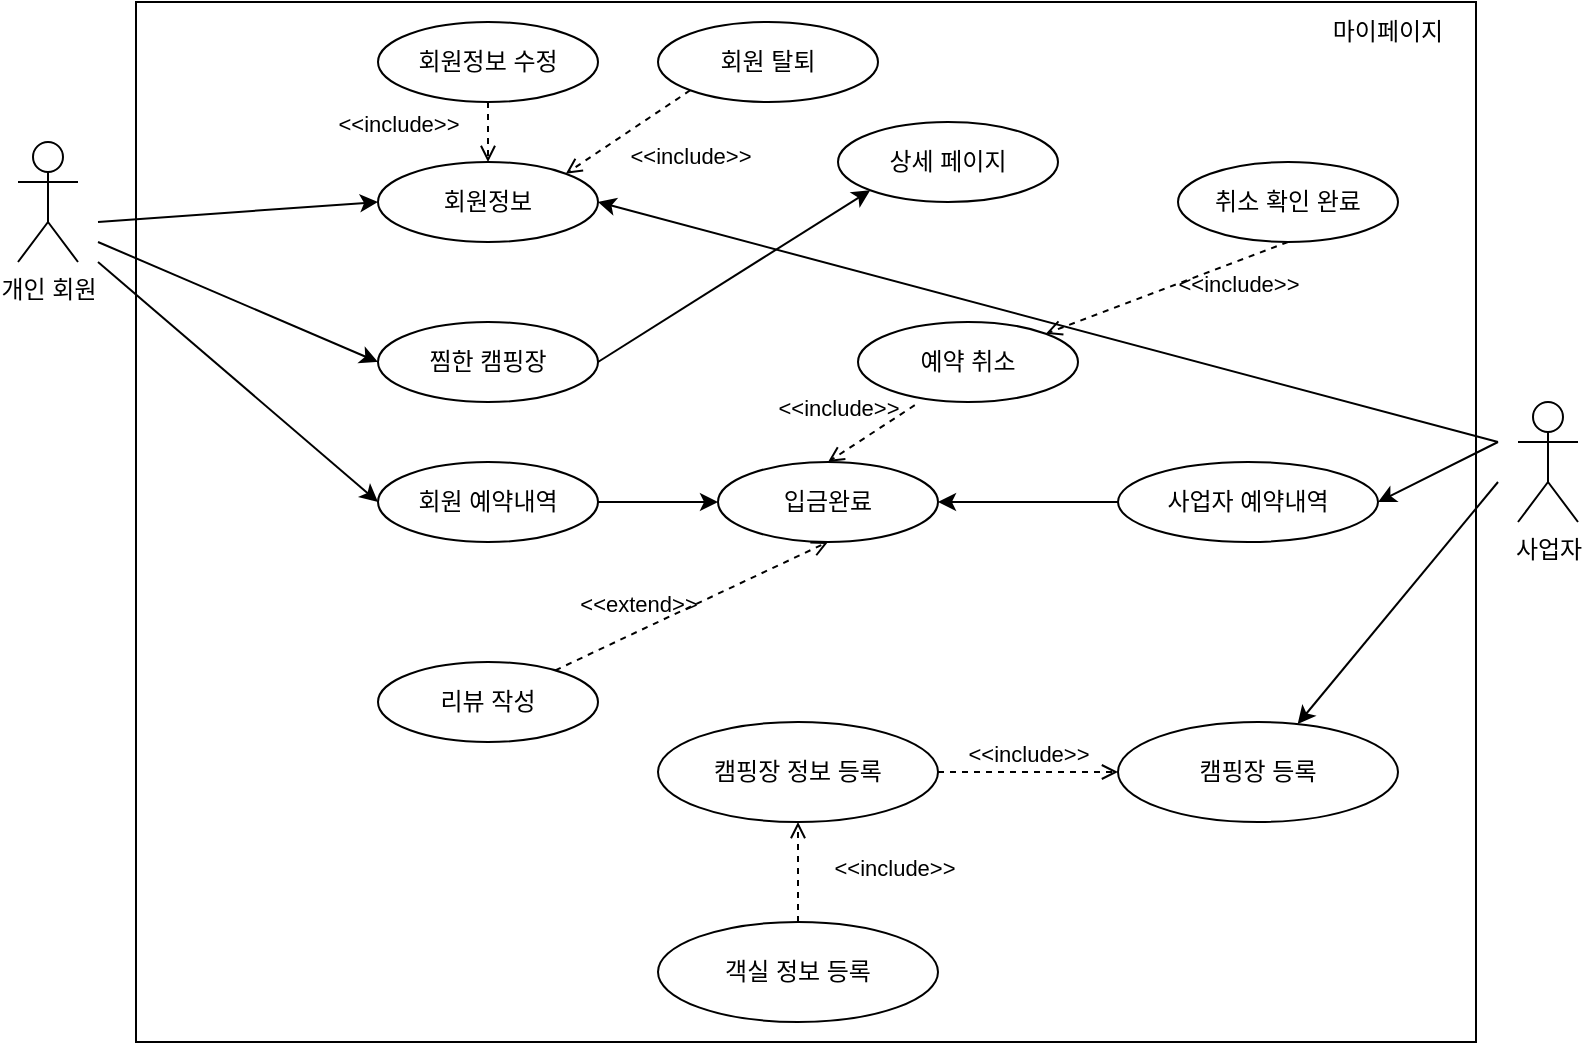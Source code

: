 <mxfile version="16.1.0" type="github">
  <diagram id="m3eDxRfNJFxnRHV4xRJ1" name="페이지-1">
    <mxGraphModel dx="1038" dy="636" grid="1" gridSize="10" guides="1" tooltips="1" connect="1" arrows="1" fold="1" page="1" pageScale="1" pageWidth="827" pageHeight="1169" math="0" shadow="0">
      <root>
        <mxCell id="0" />
        <mxCell id="1" parent="0" />
        <mxCell id="-IDIjFo8DuvuSkzWPMsA-2" value="" style="rounded=0;whiteSpace=wrap;html=1;" parent="1" vertex="1">
          <mxGeometry x="79" y="90" width="670" height="520" as="geometry" />
        </mxCell>
        <mxCell id="-IDIjFo8DuvuSkzWPMsA-3" value="&lt;font style=&quot;vertical-align: inherit&quot;&gt;&lt;font style=&quot;vertical-align: inherit&quot;&gt;개인 회원&lt;/font&gt;&lt;/font&gt;" style="shape=umlActor;verticalLabelPosition=bottom;verticalAlign=top;html=1;outlineConnect=0;" parent="1" vertex="1">
          <mxGeometry x="20" y="160" width="30" height="60" as="geometry" />
        </mxCell>
        <mxCell id="-IDIjFo8DuvuSkzWPMsA-4" value="&lt;font style=&quot;vertical-align: inherit&quot;&gt;&lt;font style=&quot;vertical-align: inherit&quot;&gt;회원정보&lt;br&gt;&lt;/font&gt;&lt;/font&gt;" style="ellipse;whiteSpace=wrap;html=1;" parent="1" vertex="1">
          <mxGeometry x="200" y="170" width="110" height="40" as="geometry" />
        </mxCell>
        <mxCell id="-IDIjFo8DuvuSkzWPMsA-5" value="&lt;font style=&quot;vertical-align: inherit&quot;&gt;&lt;font style=&quot;vertical-align: inherit&quot;&gt;&lt;font style=&quot;vertical-align: inherit&quot;&gt;&lt;font style=&quot;vertical-align: inherit&quot;&gt;회원 탈퇴&lt;/font&gt;&lt;/font&gt;&lt;br&gt;&lt;/font&gt;&lt;/font&gt;" style="ellipse;whiteSpace=wrap;html=1;" parent="1" vertex="1">
          <mxGeometry x="340" y="100" width="110" height="40" as="geometry" />
        </mxCell>
        <mxCell id="-IDIjFo8DuvuSkzWPMsA-6" value="&lt;font style=&quot;vertical-align: inherit&quot;&gt;&lt;font style=&quot;vertical-align: inherit&quot;&gt;&lt;font style=&quot;vertical-align: inherit&quot;&gt;&lt;font style=&quot;vertical-align: inherit&quot;&gt;회원정보 수정&lt;/font&gt;&lt;/font&gt;&lt;br&gt;&lt;/font&gt;&lt;/font&gt;" style="ellipse;whiteSpace=wrap;html=1;" parent="1" vertex="1">
          <mxGeometry x="200" y="100" width="110" height="40" as="geometry" />
        </mxCell>
        <mxCell id="-IDIjFo8DuvuSkzWPMsA-7" value="&lt;font style=&quot;vertical-align: inherit&quot;&gt;&lt;font style=&quot;vertical-align: inherit&quot;&gt;&lt;font style=&quot;vertical-align: inherit&quot;&gt;&lt;font style=&quot;vertical-align: inherit&quot;&gt;찜한 캠핑장&lt;/font&gt;&lt;/font&gt;&lt;br&gt;&lt;/font&gt;&lt;/font&gt;" style="ellipse;whiteSpace=wrap;html=1;" parent="1" vertex="1">
          <mxGeometry x="200" y="250" width="110" height="40" as="geometry" />
        </mxCell>
        <mxCell id="-IDIjFo8DuvuSkzWPMsA-8" value="&lt;font style=&quot;vertical-align: inherit&quot;&gt;&lt;font style=&quot;vertical-align: inherit&quot;&gt;&lt;font style=&quot;vertical-align: inherit&quot;&gt;&lt;font style=&quot;vertical-align: inherit&quot;&gt;상세 페이지&lt;/font&gt;&lt;/font&gt;&lt;br&gt;&lt;/font&gt;&lt;/font&gt;" style="ellipse;whiteSpace=wrap;html=1;" parent="1" vertex="1">
          <mxGeometry x="430" y="150" width="110" height="40" as="geometry" />
        </mxCell>
        <mxCell id="-IDIjFo8DuvuSkzWPMsA-9" value="&lt;font style=&quot;vertical-align: inherit&quot;&gt;&lt;font style=&quot;vertical-align: inherit&quot;&gt;&lt;font style=&quot;vertical-align: inherit&quot;&gt;&lt;font style=&quot;vertical-align: inherit&quot;&gt;회원 예약내역&lt;/font&gt;&lt;/font&gt;&lt;br&gt;&lt;/font&gt;&lt;/font&gt;" style="ellipse;whiteSpace=wrap;html=1;" parent="1" vertex="1">
          <mxGeometry x="200" y="320" width="110" height="40" as="geometry" />
        </mxCell>
        <mxCell id="-IDIjFo8DuvuSkzWPMsA-10" value="&lt;font style=&quot;vertical-align: inherit&quot;&gt;&lt;font style=&quot;vertical-align: inherit&quot;&gt;&lt;font style=&quot;vertical-align: inherit&quot;&gt;&lt;font style=&quot;vertical-align: inherit&quot;&gt;사업자 예약내역&lt;/font&gt;&lt;/font&gt;&lt;br&gt;&lt;/font&gt;&lt;/font&gt;" style="ellipse;whiteSpace=wrap;html=1;" parent="1" vertex="1">
          <mxGeometry x="570" y="320" width="130" height="40" as="geometry" />
        </mxCell>
        <mxCell id="-IDIjFo8DuvuSkzWPMsA-11" value="&lt;font style=&quot;vertical-align: inherit&quot;&gt;&lt;font style=&quot;vertical-align: inherit&quot;&gt;&lt;font style=&quot;vertical-align: inherit&quot;&gt;&lt;font style=&quot;vertical-align: inherit&quot;&gt;리뷰 작성&lt;/font&gt;&lt;/font&gt;&lt;br&gt;&lt;/font&gt;&lt;/font&gt;" style="ellipse;whiteSpace=wrap;html=1;" parent="1" vertex="1">
          <mxGeometry x="200" y="420" width="110" height="40" as="geometry" />
        </mxCell>
        <mxCell id="-IDIjFo8DuvuSkzWPMsA-12" value="&lt;font style=&quot;vertical-align: inherit&quot;&gt;&lt;font style=&quot;vertical-align: inherit&quot;&gt;입금완료&lt;br&gt;&lt;/font&gt;&lt;/font&gt;" style="ellipse;whiteSpace=wrap;html=1;" parent="1" vertex="1">
          <mxGeometry x="370" y="320" width="110" height="40" as="geometry" />
        </mxCell>
        <mxCell id="-IDIjFo8DuvuSkzWPMsA-13" value="&lt;font style=&quot;vertical-align: inherit&quot;&gt;&lt;font style=&quot;vertical-align: inherit&quot;&gt;&lt;font style=&quot;vertical-align: inherit&quot;&gt;&lt;font style=&quot;vertical-align: inherit&quot;&gt;취소 확인 완료&lt;/font&gt;&lt;/font&gt;&lt;br&gt;&lt;/font&gt;&lt;/font&gt;" style="ellipse;whiteSpace=wrap;html=1;" parent="1" vertex="1">
          <mxGeometry x="600" y="170" width="110" height="40" as="geometry" />
        </mxCell>
        <mxCell id="-IDIjFo8DuvuSkzWPMsA-14" value="사업자" style="shape=umlActor;verticalLabelPosition=bottom;verticalAlign=top;html=1;" parent="1" vertex="1">
          <mxGeometry x="770" y="290" width="30" height="60" as="geometry" />
        </mxCell>
        <mxCell id="-IDIjFo8DuvuSkzWPMsA-15" value="마이페이지" style="text;html=1;align=center;verticalAlign=middle;whiteSpace=wrap;rounded=0;strokeWidth=1;perimeterSpacing=1;" parent="1" vertex="1">
          <mxGeometry x="660" y="90" width="90" height="30" as="geometry" />
        </mxCell>
        <mxCell id="-IDIjFo8DuvuSkzWPMsA-16" value="캠핑장 등록" style="ellipse;whiteSpace=wrap;html=1;strokeWidth=1;" parent="1" vertex="1">
          <mxGeometry x="570" y="450" width="140" height="50" as="geometry" />
        </mxCell>
        <mxCell id="-IDIjFo8DuvuSkzWPMsA-17" value="캠핑장 정보 등록" style="ellipse;whiteSpace=wrap;html=1;strokeWidth=1;" parent="1" vertex="1">
          <mxGeometry x="340" y="450" width="140" height="50" as="geometry" />
        </mxCell>
        <mxCell id="-IDIjFo8DuvuSkzWPMsA-18" value="객실 정보 등록" style="ellipse;whiteSpace=wrap;html=1;strokeWidth=1;" parent="1" vertex="1">
          <mxGeometry x="340" y="550" width="140" height="50" as="geometry" />
        </mxCell>
        <mxCell id="-IDIjFo8DuvuSkzWPMsA-19" value="&amp;lt;&amp;lt;include&amp;gt;&amp;gt;" style="html=1;verticalAlign=bottom;labelBackgroundColor=none;endArrow=open;endFill=0;dashed=1;rounded=0;exitX=0.5;exitY=0;exitDx=0;exitDy=0;entryX=0.5;entryY=1;entryDx=0;entryDy=0;" parent="1" source="-IDIjFo8DuvuSkzWPMsA-18" target="-IDIjFo8DuvuSkzWPMsA-17" edge="1">
          <mxGeometry x="-0.253" y="-48" width="160" relative="1" as="geometry">
            <mxPoint x="550" y="550" as="sourcePoint" />
            <mxPoint x="710" y="550" as="targetPoint" />
            <mxPoint as="offset" />
          </mxGeometry>
        </mxCell>
        <mxCell id="-IDIjFo8DuvuSkzWPMsA-20" value="&amp;lt;&amp;lt;include&amp;gt;&amp;gt;" style="html=1;verticalAlign=bottom;labelBackgroundColor=none;endArrow=open;endFill=0;dashed=1;rounded=0;exitX=1;exitY=0.5;exitDx=0;exitDy=0;entryX=0;entryY=0.5;entryDx=0;entryDy=0;" parent="1" source="-IDIjFo8DuvuSkzWPMsA-17" target="-IDIjFo8DuvuSkzWPMsA-16" edge="1">
          <mxGeometry width="160" relative="1" as="geometry">
            <mxPoint x="570" y="450" as="sourcePoint" />
            <mxPoint x="570" y="470" as="targetPoint" />
          </mxGeometry>
        </mxCell>
        <mxCell id="-IDIjFo8DuvuSkzWPMsA-21" value="" style="endArrow=classic;html=1;rounded=0;entryX=1;entryY=0.5;entryDx=0;entryDy=0;" parent="1" target="-IDIjFo8DuvuSkzWPMsA-10" edge="1">
          <mxGeometry width="50" height="50" relative="1" as="geometry">
            <mxPoint x="760" y="310" as="sourcePoint" />
            <mxPoint x="670" y="420" as="targetPoint" />
          </mxGeometry>
        </mxCell>
        <mxCell id="-IDIjFo8DuvuSkzWPMsA-22" value="" style="endArrow=classic;html=1;rounded=0;" parent="1" target="-IDIjFo8DuvuSkzWPMsA-16" edge="1">
          <mxGeometry width="50" height="50" relative="1" as="geometry">
            <mxPoint x="760" y="330" as="sourcePoint" />
            <mxPoint x="670" y="420" as="targetPoint" />
          </mxGeometry>
        </mxCell>
        <mxCell id="-IDIjFo8DuvuSkzWPMsA-23" value="&amp;lt;&amp;lt;include&amp;gt;&amp;gt;" style="html=1;verticalAlign=bottom;labelBackgroundColor=none;endArrow=open;endFill=0;dashed=1;rounded=0;exitX=0.5;exitY=1;exitDx=0;exitDy=0;" parent="1" source="-IDIjFo8DuvuSkzWPMsA-6" target="-IDIjFo8DuvuSkzWPMsA-4" edge="1">
          <mxGeometry x="0.333" y="-45" width="160" relative="1" as="geometry">
            <mxPoint x="300" y="320" as="sourcePoint" />
            <mxPoint x="460" y="320" as="targetPoint" />
            <mxPoint as="offset" />
          </mxGeometry>
        </mxCell>
        <mxCell id="-IDIjFo8DuvuSkzWPMsA-24" value="&amp;lt;&amp;lt;include&amp;gt;&amp;gt;" style="html=1;verticalAlign=bottom;labelBackgroundColor=none;endArrow=open;endFill=0;dashed=1;rounded=0;exitX=0;exitY=1;exitDx=0;exitDy=0;entryX=1;entryY=0;entryDx=0;entryDy=0;" parent="1" source="-IDIjFo8DuvuSkzWPMsA-5" target="-IDIjFo8DuvuSkzWPMsA-4" edge="1">
          <mxGeometry x="-0.38" y="35" width="160" relative="1" as="geometry">
            <mxPoint x="300" y="320" as="sourcePoint" />
            <mxPoint x="460" y="320" as="targetPoint" />
            <mxPoint as="offset" />
          </mxGeometry>
        </mxCell>
        <mxCell id="-IDIjFo8DuvuSkzWPMsA-25" value="" style="endArrow=classic;html=1;rounded=0;entryX=0;entryY=0.5;entryDx=0;entryDy=0;" parent="1" target="-IDIjFo8DuvuSkzWPMsA-4" edge="1">
          <mxGeometry width="50" height="50" relative="1" as="geometry">
            <mxPoint x="60" y="200" as="sourcePoint" />
            <mxPoint x="410" y="300" as="targetPoint" />
          </mxGeometry>
        </mxCell>
        <mxCell id="-IDIjFo8DuvuSkzWPMsA-26" value="&amp;lt;&amp;lt;include&amp;gt;&amp;gt;" style="html=1;verticalAlign=bottom;labelBackgroundColor=none;endArrow=open;endFill=0;dashed=1;rounded=0;exitX=0.5;exitY=1;exitDx=0;exitDy=0;entryX=1;entryY=0;entryDx=0;entryDy=0;" parent="1" source="-IDIjFo8DuvuSkzWPMsA-13" target="-IDIjFo8DuvuSkzWPMsA-33" edge="1">
          <mxGeometry x="-0.475" y="19" width="160" relative="1" as="geometry">
            <mxPoint x="300" y="320" as="sourcePoint" />
            <mxPoint x="460" y="320" as="targetPoint" />
            <mxPoint as="offset" />
          </mxGeometry>
        </mxCell>
        <mxCell id="-IDIjFo8DuvuSkzWPMsA-27" value="" style="endArrow=classic;html=1;rounded=0;entryX=0;entryY=0.5;entryDx=0;entryDy=0;" parent="1" target="-IDIjFo8DuvuSkzWPMsA-9" edge="1">
          <mxGeometry width="50" height="50" relative="1" as="geometry">
            <mxPoint x="60" y="220" as="sourcePoint" />
            <mxPoint x="440" y="320" as="targetPoint" />
          </mxGeometry>
        </mxCell>
        <mxCell id="-IDIjFo8DuvuSkzWPMsA-28" value="&amp;lt;&amp;lt;extend&amp;gt;&amp;gt;" style="html=1;verticalAlign=bottom;labelBackgroundColor=none;endArrow=open;endFill=0;dashed=1;rounded=0;entryX=0.5;entryY=1;entryDx=0;entryDy=0;" parent="1" source="-IDIjFo8DuvuSkzWPMsA-11" target="-IDIjFo8DuvuSkzWPMsA-12" edge="1">
          <mxGeometry x="-0.367" y="4" width="160" relative="1" as="geometry">
            <mxPoint x="340" y="350" as="sourcePoint" />
            <mxPoint x="500" y="350" as="targetPoint" />
            <mxPoint as="offset" />
          </mxGeometry>
        </mxCell>
        <mxCell id="-IDIjFo8DuvuSkzWPMsA-29" value="" style="endArrow=classic;html=1;rounded=0;exitX=1;exitY=0.5;exitDx=0;exitDy=0;entryX=0;entryY=0.5;entryDx=0;entryDy=0;" parent="1" source="-IDIjFo8DuvuSkzWPMsA-9" target="-IDIjFo8DuvuSkzWPMsA-12" edge="1">
          <mxGeometry width="50" height="50" relative="1" as="geometry">
            <mxPoint x="390" y="370" as="sourcePoint" />
            <mxPoint x="440" y="320" as="targetPoint" />
          </mxGeometry>
        </mxCell>
        <mxCell id="-IDIjFo8DuvuSkzWPMsA-30" value="" style="endArrow=classic;html=1;rounded=0;exitX=0;exitY=0.5;exitDx=0;exitDy=0;entryX=1;entryY=0.5;entryDx=0;entryDy=0;" parent="1" source="-IDIjFo8DuvuSkzWPMsA-10" target="-IDIjFo8DuvuSkzWPMsA-12" edge="1">
          <mxGeometry width="50" height="50" relative="1" as="geometry">
            <mxPoint x="390" y="370" as="sourcePoint" />
            <mxPoint x="440" y="320" as="targetPoint" />
          </mxGeometry>
        </mxCell>
        <mxCell id="-IDIjFo8DuvuSkzWPMsA-31" value="" style="endArrow=classic;html=1;rounded=0;entryX=0;entryY=0.5;entryDx=0;entryDy=0;" parent="1" target="-IDIjFo8DuvuSkzWPMsA-7" edge="1">
          <mxGeometry width="50" height="50" relative="1" as="geometry">
            <mxPoint x="60" y="210" as="sourcePoint" />
            <mxPoint x="440" y="320" as="targetPoint" />
          </mxGeometry>
        </mxCell>
        <mxCell id="-IDIjFo8DuvuSkzWPMsA-32" value="" style="endArrow=classic;html=1;rounded=0;exitX=1;exitY=0.5;exitDx=0;exitDy=0;entryX=0;entryY=1;entryDx=0;entryDy=0;" parent="1" source="-IDIjFo8DuvuSkzWPMsA-7" target="-IDIjFo8DuvuSkzWPMsA-8" edge="1">
          <mxGeometry width="50" height="50" relative="1" as="geometry">
            <mxPoint x="390" y="370" as="sourcePoint" />
            <mxPoint x="440" y="320" as="targetPoint" />
          </mxGeometry>
        </mxCell>
        <mxCell id="-IDIjFo8DuvuSkzWPMsA-33" value="&lt;font style=&quot;vertical-align: inherit&quot;&gt;&lt;font style=&quot;vertical-align: inherit&quot;&gt;예약 취소&lt;br&gt;&lt;/font&gt;&lt;/font&gt;" style="ellipse;whiteSpace=wrap;html=1;" parent="1" vertex="1">
          <mxGeometry x="440" y="250" width="110" height="40" as="geometry" />
        </mxCell>
        <mxCell id="-IDIjFo8DuvuSkzWPMsA-34" value="&amp;lt;&amp;lt;include&amp;gt;&amp;gt;" style="html=1;verticalAlign=bottom;labelBackgroundColor=none;endArrow=open;endFill=0;dashed=1;rounded=0;exitX=0.258;exitY=1.04;exitDx=0;exitDy=0;entryX=0.5;entryY=0;entryDx=0;entryDy=0;exitPerimeter=0;" parent="1" source="-IDIjFo8DuvuSkzWPMsA-33" target="-IDIjFo8DuvuSkzWPMsA-12" edge="1">
          <mxGeometry x="0.431" y="-12" width="160" relative="1" as="geometry">
            <mxPoint x="612.219" y="270.002" as="sourcePoint" />
            <mxPoint x="550.001" y="311.718" as="targetPoint" />
            <mxPoint x="-1" as="offset" />
          </mxGeometry>
        </mxCell>
        <mxCell id="xpl9ES_veEVWaH1wL2ME-1" value="" style="endArrow=classic;html=1;rounded=0;entryX=1;entryY=0.5;entryDx=0;entryDy=0;" edge="1" parent="1" target="-IDIjFo8DuvuSkzWPMsA-4">
          <mxGeometry width="50" height="50" relative="1" as="geometry">
            <mxPoint x="760" y="310" as="sourcePoint" />
            <mxPoint x="440" y="300" as="targetPoint" />
          </mxGeometry>
        </mxCell>
      </root>
    </mxGraphModel>
  </diagram>
</mxfile>
